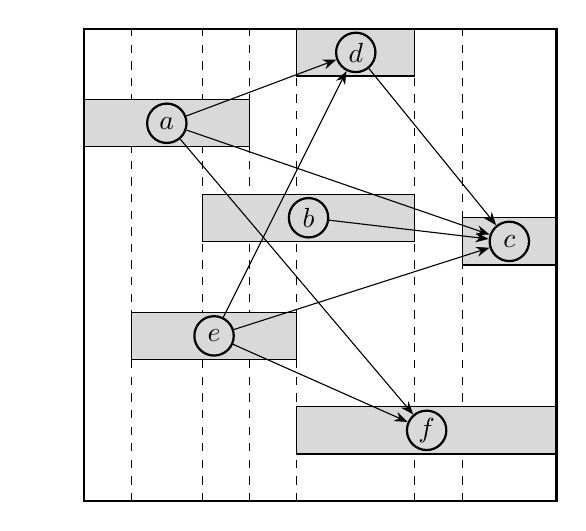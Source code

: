 \ifcsname pGameL\endcsname\else\newlength{\pGameL}\fi
\setlength{\pGameL}{0.3cm}
\tikzset{bin/.style={draw,thick}}
\tikzset{item/.style={draw,fill={black!15}}}
\tikzset{myarrow/.style={draw,->,>={Stealth}}}
\tikzset{mynode/.style={pos=0.5,inner sep=0,minimum size=0.5cm,shape=circle,thick,draw=black}}
\tikzset{cutline/.style={draw,dashed}}
%\tikzset{binGrid/.style={draw,step=1\pGameL,{black!20}}}
\begin{tikzpicture}
%\path[binGrid] (0\pGameL, 0\pGameL) grid (20\pGameL, 20\pGameL);

\path[cutline] (2\pGameL, 0\pGameL) -- +(0, 20\pGameL);
\path[cutline] (5\pGameL, 0\pGameL) -- +(0, 20\pGameL);
\path[cutline] (7\pGameL, 0\pGameL) -- +(0, 20\pGameL);
\path[cutline] (9\pGameL, 0\pGameL) -- +(0, 20\pGameL);
\path[cutline] (14\pGameL, 0\pGameL) -- +(0, 20\pGameL);
\path[cutline] (16\pGameL, 0\pGameL) -- +(0, 20\pGameL);

\path[item] (0\pGameL, 15\pGameL) rectangle +(7\pGameL, 2\pGameL) node[mynode] (wa) {$a$};
\path[item] (5\pGameL, 11\pGameL) rectangle +(9\pGameL, 2\pGameL) node[mynode] (wb) {$b$};
\path[item] (16\pGameL, 10\pGameL) rectangle +(4\pGameL, 2\pGameL) node[mynode] (wc) {$c$};
\path[item] (9\pGameL, 18\pGameL) rectangle +(5\pGameL, 2\pGameL) node[mynode] (wd) {$d$};
\path[item] (2\pGameL, 6\pGameL) rectangle +(7\pGameL, 2\pGameL) node[mynode] (we) {$e$};
\path[item] (9\pGameL, 2\pGameL) rectangle +(11\pGameL, 2\pGameL) node[mynode] (wf) {$f$};

\path[bin] (0\pGameL, 0\pGameL) rectangle (20\pGameL, 20\pGameL);

\path[myarrow] (wa) -- (wc);
\path[myarrow] (wa) -- (wd);
\path[myarrow] (wa) -- (wf);
\path[myarrow] (wb) -- (wc);
\path[myarrow] (wd) -- (wc);
\path[myarrow] (we) -- (wc);
\path[myarrow] (we) -- (wd);
\path[myarrow] (we) -- (wf);
\end{tikzpicture}
